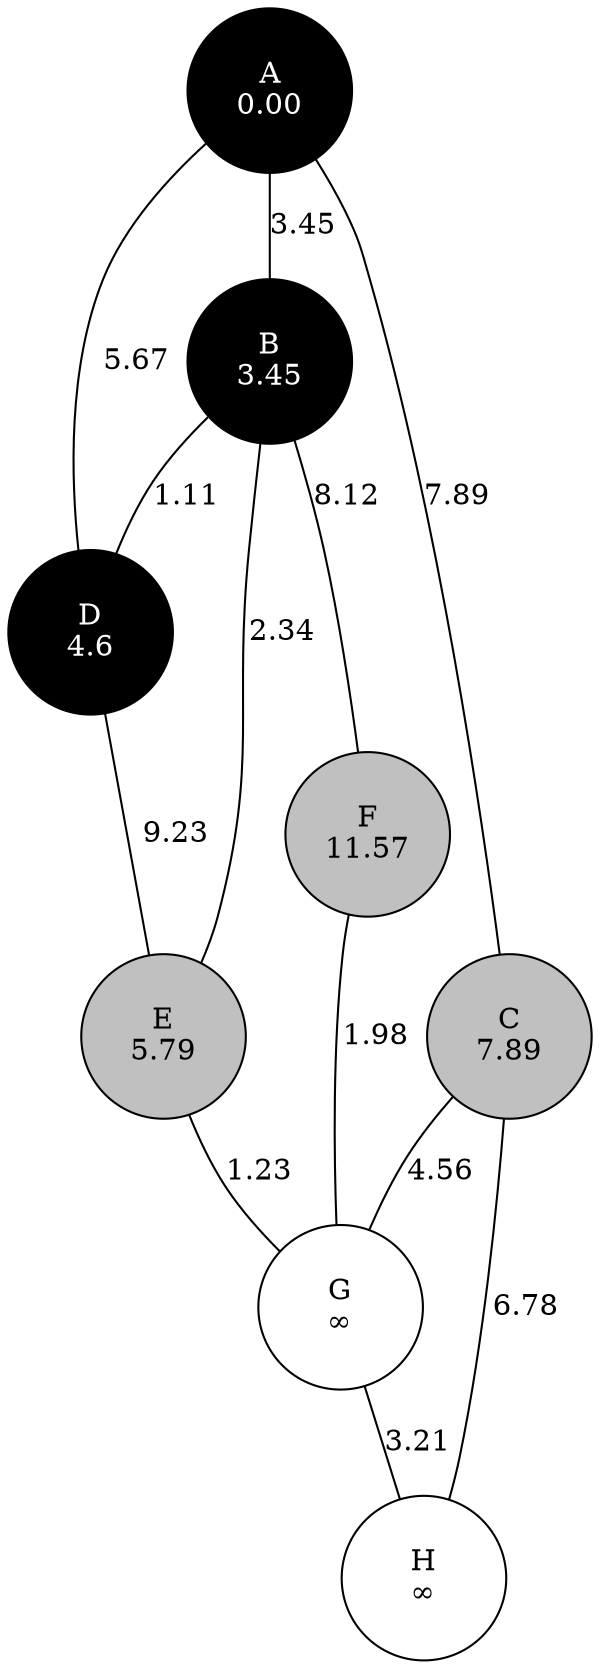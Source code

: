 strict graph  {
A [distance="0.00", fillcolor=black, fontcolor=white, height="1.1", label="A\n0.00", style=filled, width="1.1"];
B [distance="3.45", fillcolor=black, fontcolor=white, height="1.1", label="B\n3.45", style=filled, width="1.1"];
C [distance="7.89", fillcolor=gray, height="1.1", label="C\n7.89", style=filled, width="1.1"];
D [distance="4.6", fillcolor=black, fontcolor=white, height="1.1", label="D\n4.6", style=filled, width="1.1"];
E [distance="5.79", fillcolor=gray, height="1.1", label="E\n5.79", style=filled, width="1.1"];
F [distance="11.57", fillcolor=gray, height="1.1", label="F\n11.57", style=filled, width="1.1"];
G [distance=None, fillcolor=white, height="1.1", label="G\n∞", style=filled, width="1.1"];
H [distance=None, fillcolor=white, height="1.1", label="H\n∞", style=filled, width="1.1"];
A -- B  [label="3.45"];
A -- C  [label="7.89"];
A -- D  [label="5.67"];
B -- E  [label="2.34"];
B -- F  [label="8.12"];
B -- D  [label="1.11"];
C -- G  [label="4.56"];
C -- H  [label="6.78"];
D -- E  [label="9.23"];
E -- G  [label="1.23"];
F -- G  [label="1.98"];
G -- H  [label="3.21"];
}
